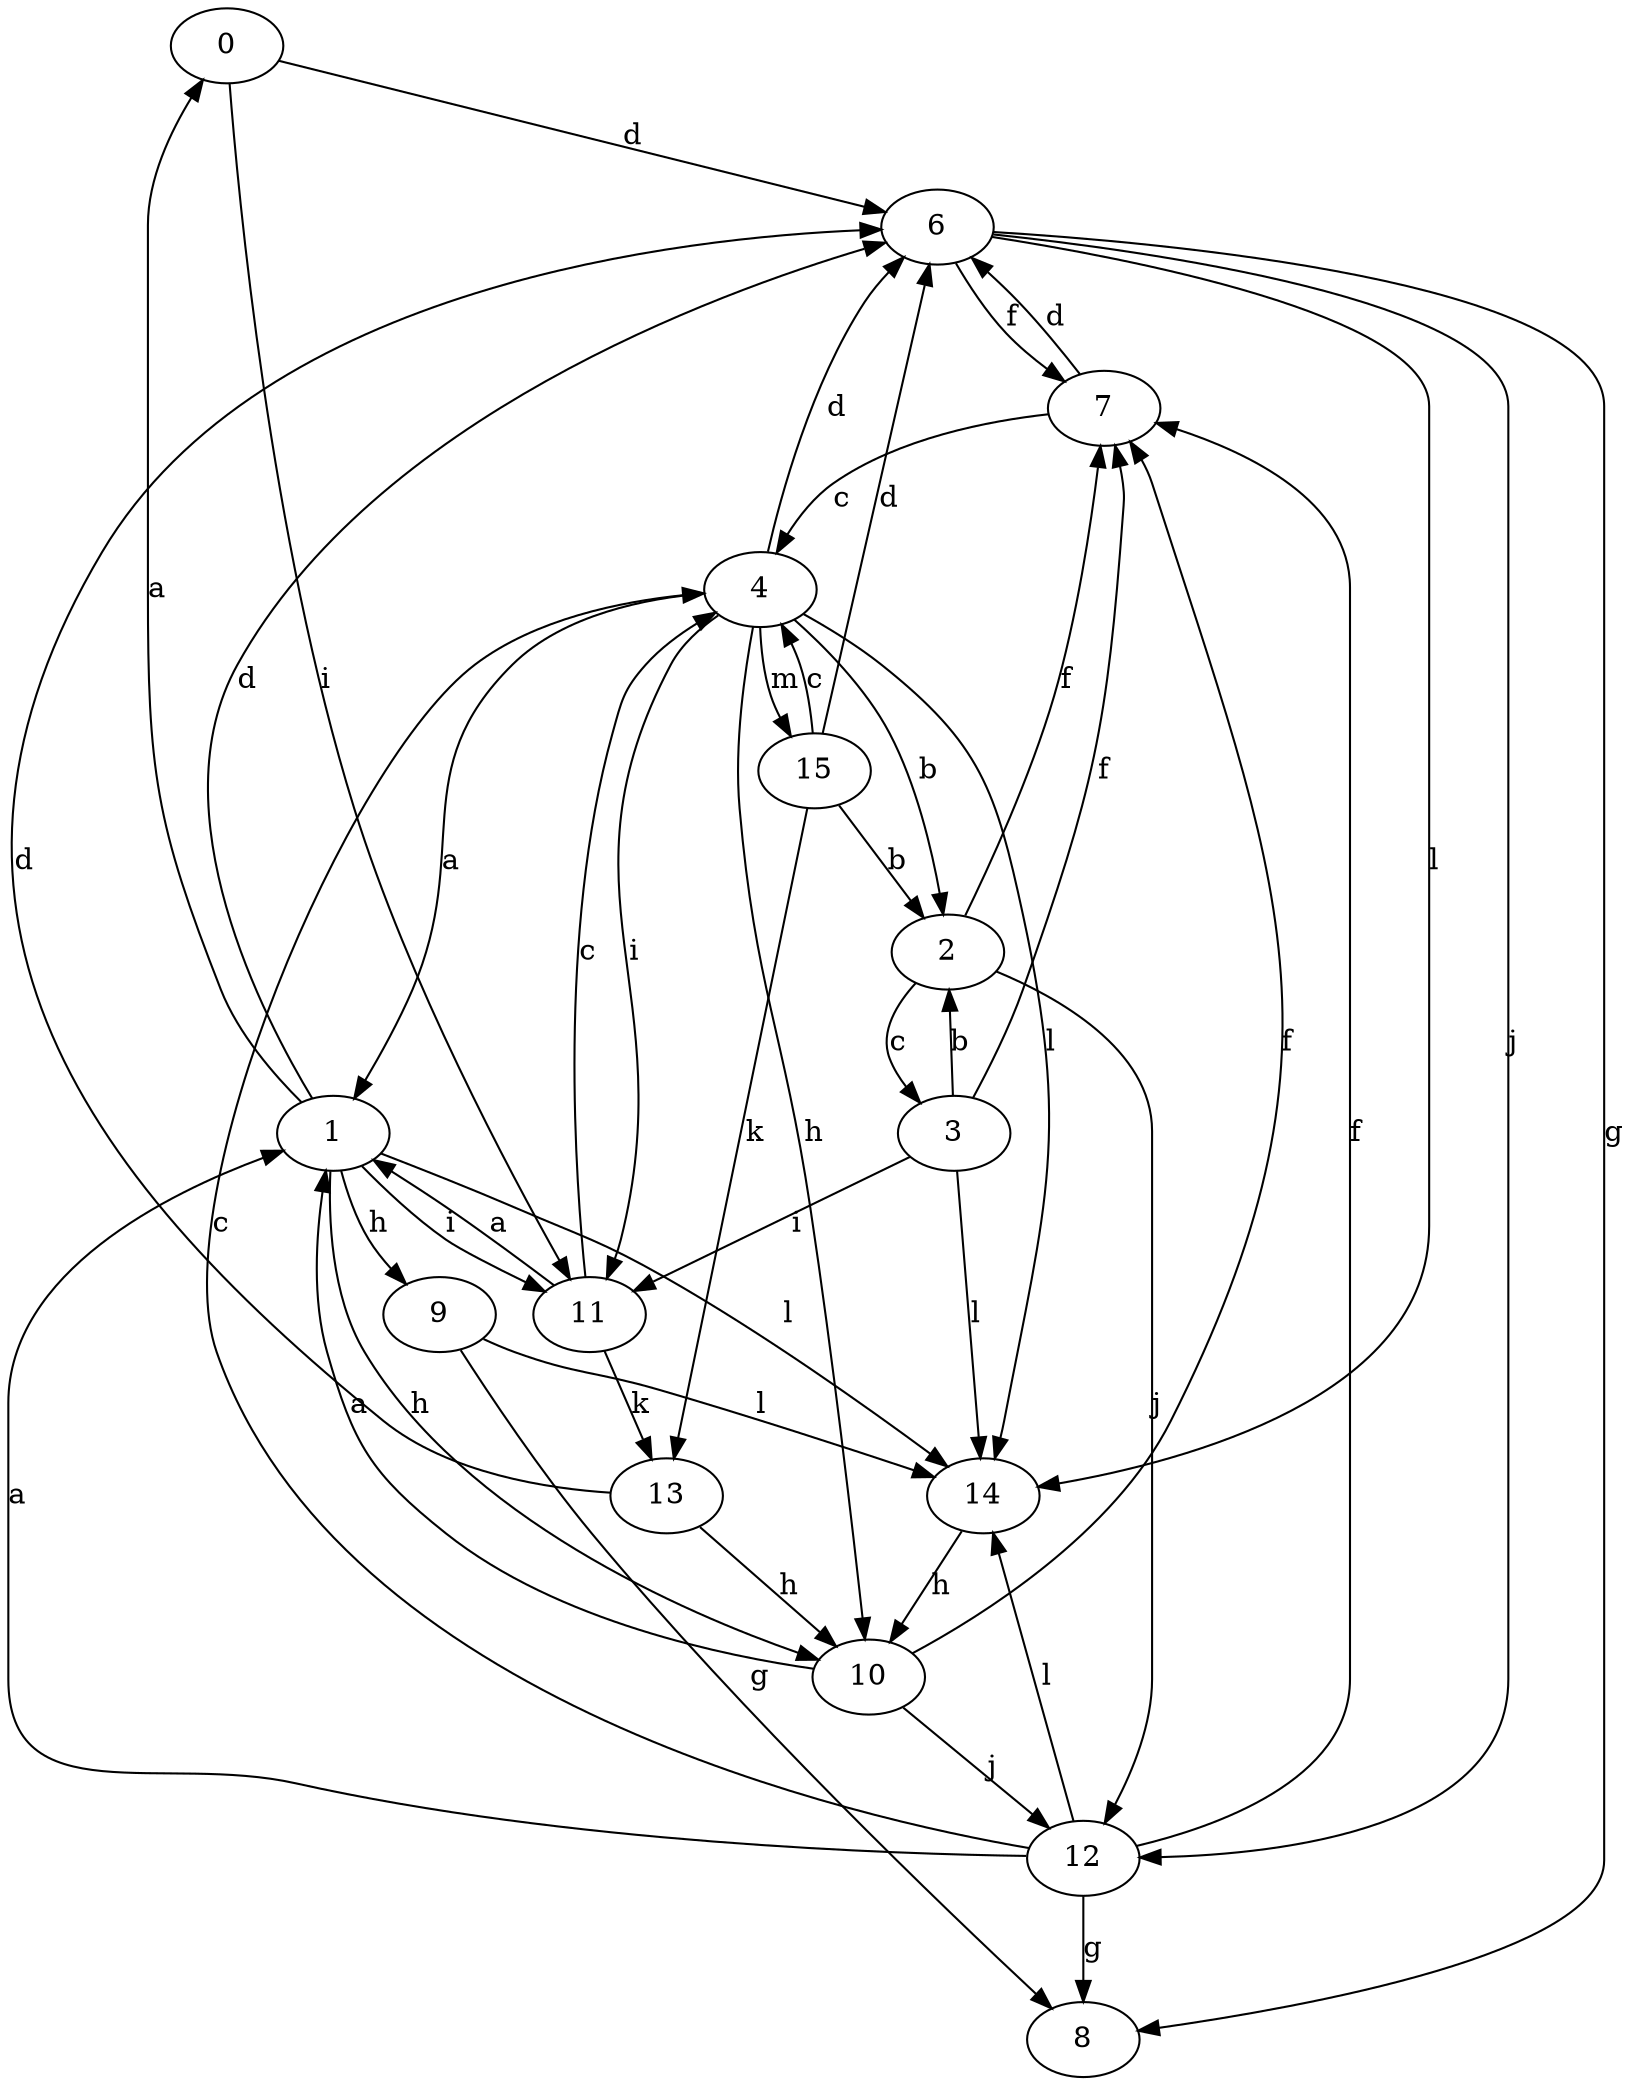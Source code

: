 strict digraph  {
0;
1;
2;
3;
4;
6;
7;
8;
9;
10;
11;
12;
13;
14;
15;
0 -> 6  [label=d];
0 -> 11  [label=i];
1 -> 0  [label=a];
1 -> 6  [label=d];
1 -> 9  [label=h];
1 -> 10  [label=h];
1 -> 11  [label=i];
1 -> 14  [label=l];
2 -> 3  [label=c];
2 -> 7  [label=f];
2 -> 12  [label=j];
3 -> 2  [label=b];
3 -> 7  [label=f];
3 -> 11  [label=i];
3 -> 14  [label=l];
4 -> 1  [label=a];
4 -> 2  [label=b];
4 -> 6  [label=d];
4 -> 10  [label=h];
4 -> 11  [label=i];
4 -> 14  [label=l];
4 -> 15  [label=m];
6 -> 7  [label=f];
6 -> 8  [label=g];
6 -> 12  [label=j];
6 -> 14  [label=l];
7 -> 4  [label=c];
7 -> 6  [label=d];
9 -> 8  [label=g];
9 -> 14  [label=l];
10 -> 1  [label=a];
10 -> 7  [label=f];
10 -> 12  [label=j];
11 -> 1  [label=a];
11 -> 4  [label=c];
11 -> 13  [label=k];
12 -> 1  [label=a];
12 -> 4  [label=c];
12 -> 7  [label=f];
12 -> 8  [label=g];
12 -> 14  [label=l];
13 -> 6  [label=d];
13 -> 10  [label=h];
14 -> 10  [label=h];
15 -> 2  [label=b];
15 -> 4  [label=c];
15 -> 6  [label=d];
15 -> 13  [label=k];
}
